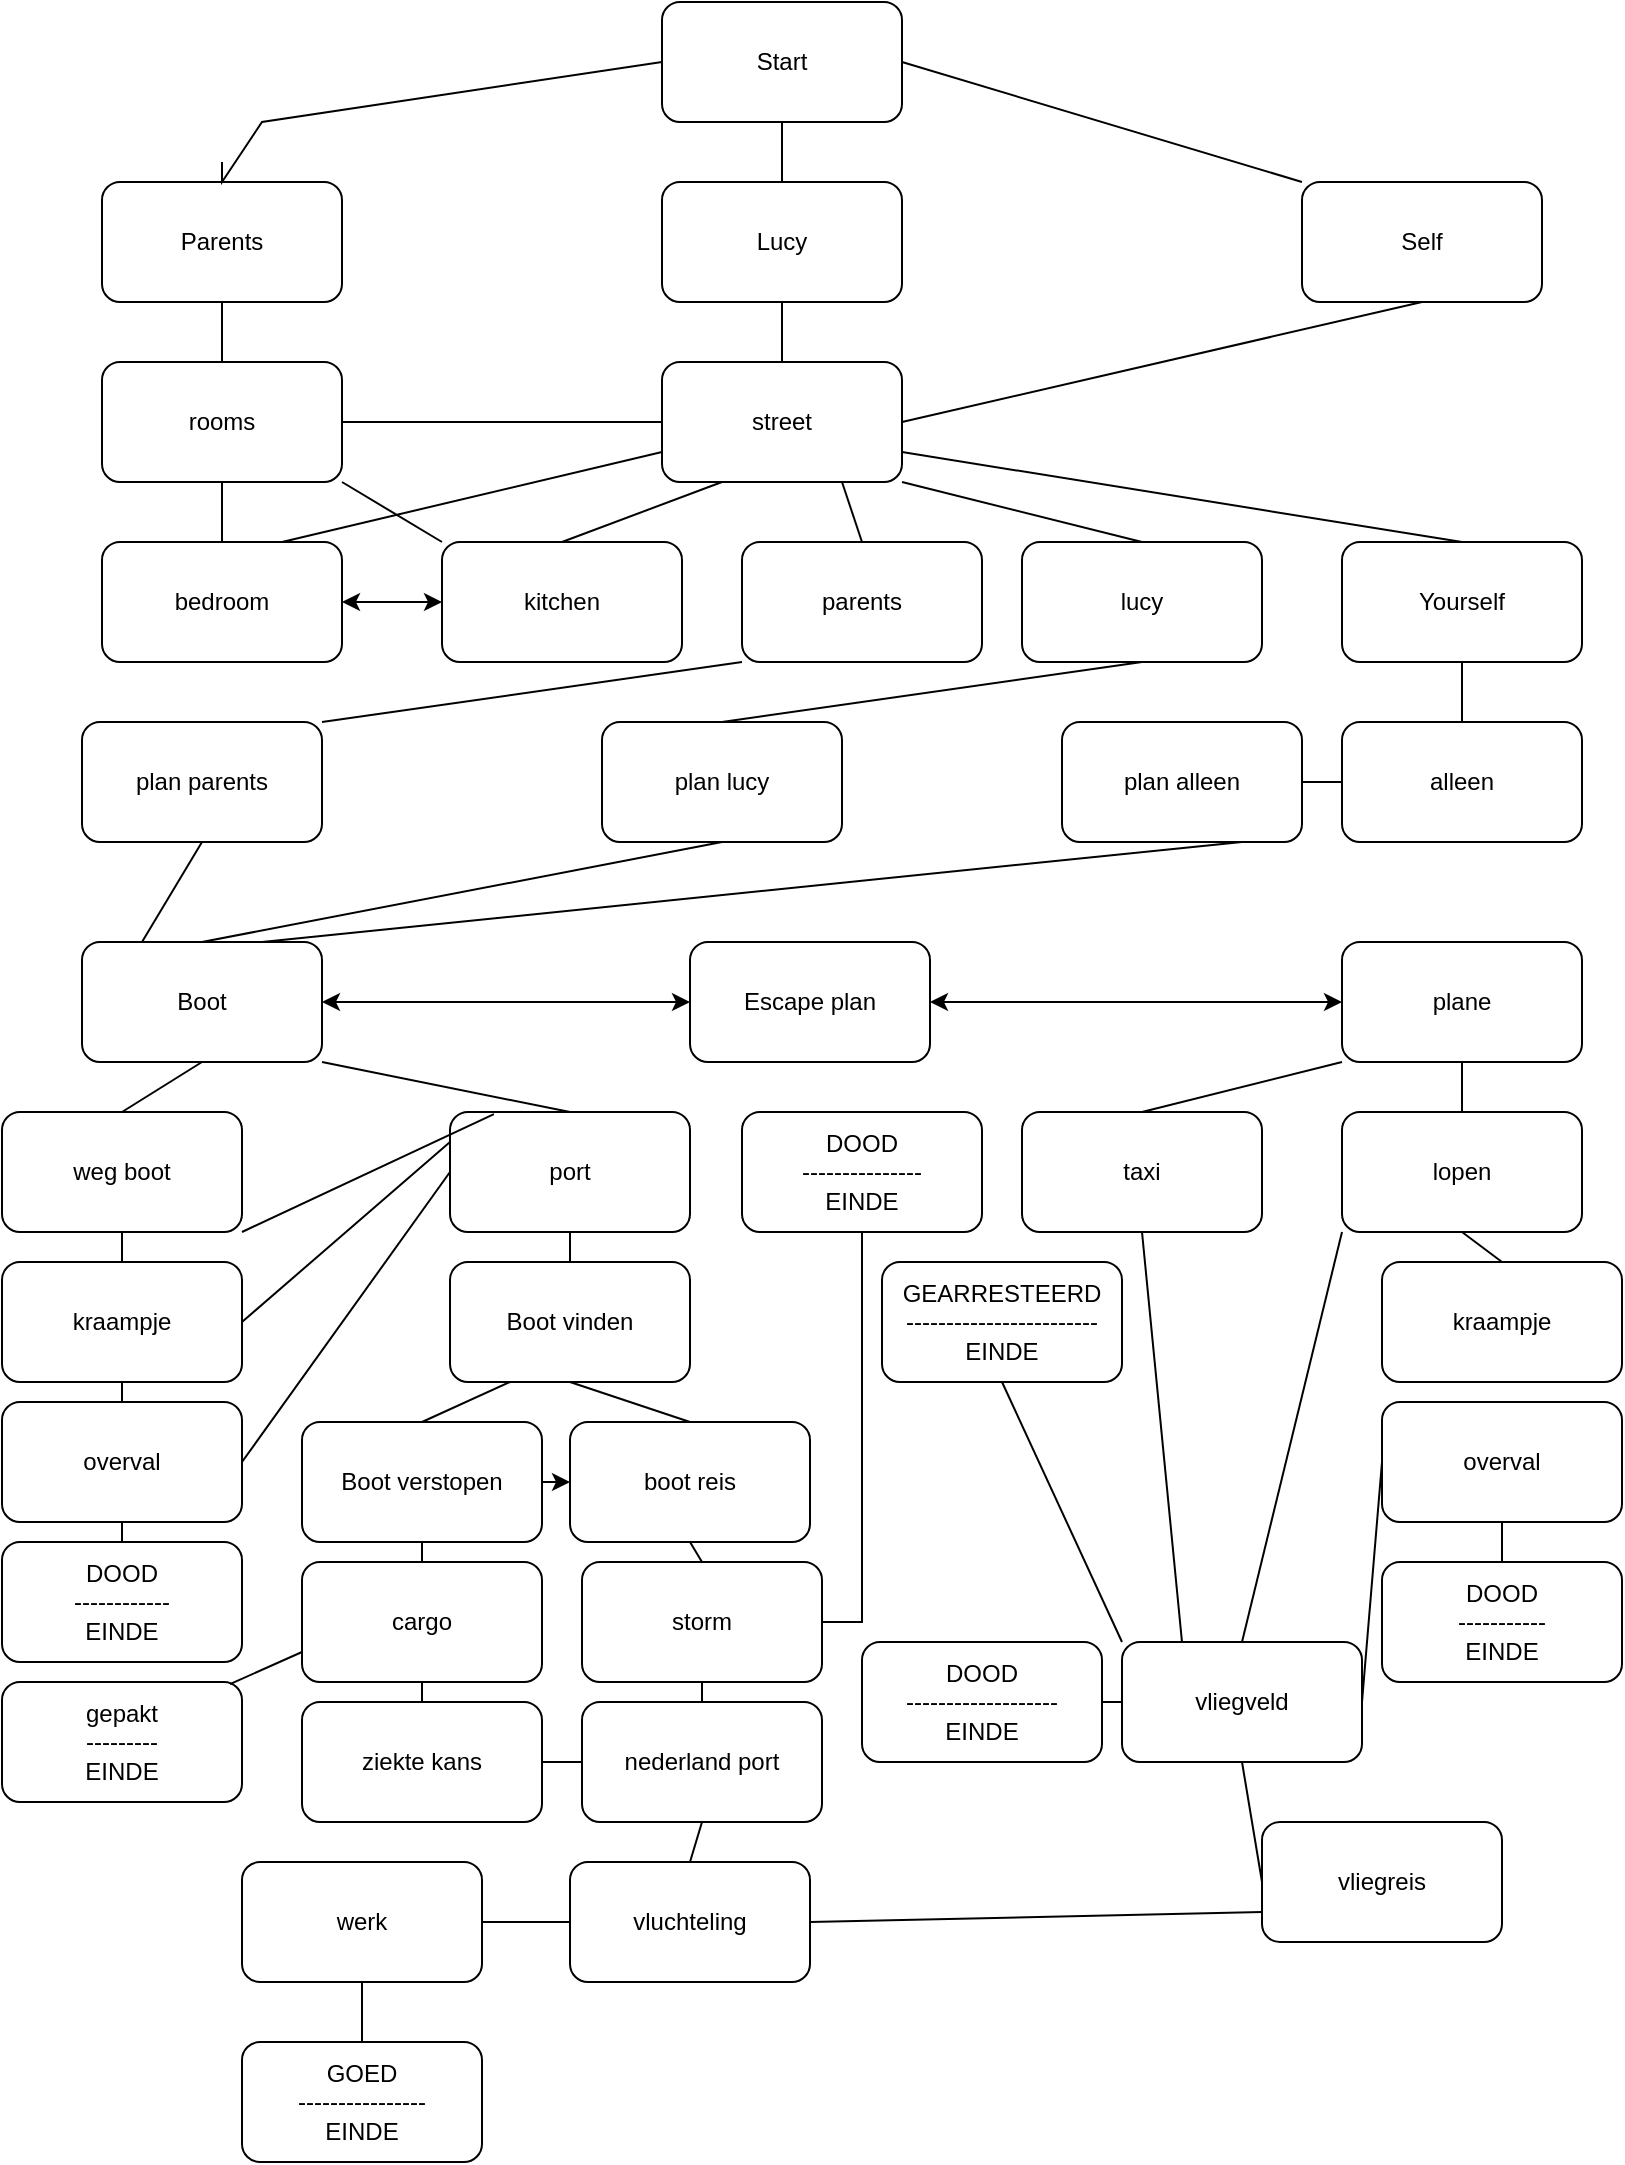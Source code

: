 <mxfile version="15.6.8" type="device"><diagram id="foNKK7U94IM_8DyCZ7DF" name="Page-1"><mxGraphModel dx="1422" dy="780" grid="1" gridSize="10" guides="1" tooltips="1" connect="1" arrows="1" fold="1" page="1" pageScale="1" pageWidth="827" pageHeight="1169" math="0" shadow="0"><root><mxCell id="0"/><mxCell id="1" parent="0"/><mxCell id="H9DuujVhynac0zXM2z6N-1" value="Start" style="rounded=1;whiteSpace=wrap;html=1;" vertex="1" parent="1"><mxGeometry x="340" y="30" width="120" height="60" as="geometry"/></mxCell><mxCell id="H9DuujVhynac0zXM2z6N-2" value="Parents" style="rounded=1;whiteSpace=wrap;html=1;" vertex="1" parent="1"><mxGeometry x="60" y="120" width="120" height="60" as="geometry"/></mxCell><mxCell id="H9DuujVhynac0zXM2z6N-3" value="Lucy" style="rounded=1;whiteSpace=wrap;html=1;" vertex="1" parent="1"><mxGeometry x="340" y="120" width="120" height="60" as="geometry"/></mxCell><mxCell id="H9DuujVhynac0zXM2z6N-4" value="Self" style="rounded=1;whiteSpace=wrap;html=1;" vertex="1" parent="1"><mxGeometry x="660" y="120" width="120" height="60" as="geometry"/></mxCell><mxCell id="H9DuujVhynac0zXM2z6N-5" value="" style="endArrow=none;html=1;rounded=0;entryX=0;entryY=0.5;entryDx=0;entryDy=0;" edge="1" parent="1" target="H9DuujVhynac0zXM2z6N-1"><mxGeometry width="50" height="50" relative="1" as="geometry"><mxPoint x="120" y="110" as="sourcePoint"/><mxPoint x="310" y="90" as="targetPoint"/><Array as="points"><mxPoint x="120" y="120"/><mxPoint x="140" y="90"/></Array></mxGeometry></mxCell><mxCell id="H9DuujVhynac0zXM2z6N-6" value="" style="endArrow=none;html=1;rounded=0;entryX=0.5;entryY=0;entryDx=0;entryDy=0;exitX=0.5;exitY=1;exitDx=0;exitDy=0;" edge="1" parent="1" source="H9DuujVhynac0zXM2z6N-1" target="H9DuujVhynac0zXM2z6N-3"><mxGeometry width="50" height="50" relative="1" as="geometry"><mxPoint x="390" y="420" as="sourcePoint"/><mxPoint x="440" y="370" as="targetPoint"/></mxGeometry></mxCell><mxCell id="H9DuujVhynac0zXM2z6N-7" value="" style="endArrow=none;html=1;rounded=0;exitX=0;exitY=0;exitDx=0;exitDy=0;entryX=1;entryY=0.5;entryDx=0;entryDy=0;" edge="1" parent="1" source="H9DuujVhynac0zXM2z6N-4" target="H9DuujVhynac0zXM2z6N-1"><mxGeometry width="50" height="50" relative="1" as="geometry"><mxPoint x="390" y="420" as="sourcePoint"/><mxPoint x="440" y="370" as="targetPoint"/></mxGeometry></mxCell><mxCell id="H9DuujVhynac0zXM2z6N-8" value="&lt;div&gt;rooms&lt;/div&gt;" style="rounded=1;whiteSpace=wrap;html=1;" vertex="1" parent="1"><mxGeometry x="60" y="210" width="120" height="60" as="geometry"/></mxCell><mxCell id="H9DuujVhynac0zXM2z6N-9" value="" style="endArrow=none;html=1;rounded=0;entryX=0.5;entryY=1;entryDx=0;entryDy=0;exitX=0.5;exitY=0;exitDx=0;exitDy=0;" edge="1" parent="1" source="H9DuujVhynac0zXM2z6N-8" target="H9DuujVhynac0zXM2z6N-2"><mxGeometry width="50" height="50" relative="1" as="geometry"><mxPoint x="390" y="420" as="sourcePoint"/><mxPoint x="440" y="370" as="targetPoint"/></mxGeometry></mxCell><mxCell id="H9DuujVhynac0zXM2z6N-10" value="&lt;div&gt;street&lt;/div&gt;" style="rounded=1;whiteSpace=wrap;html=1;" vertex="1" parent="1"><mxGeometry x="340" y="210" width="120" height="60" as="geometry"/></mxCell><mxCell id="H9DuujVhynac0zXM2z6N-11" value="" style="endArrow=none;html=1;rounded=0;exitX=1;exitY=0.5;exitDx=0;exitDy=0;entryX=0;entryY=0.5;entryDx=0;entryDy=0;" edge="1" parent="1" source="H9DuujVhynac0zXM2z6N-8" target="H9DuujVhynac0zXM2z6N-10"><mxGeometry width="50" height="50" relative="1" as="geometry"><mxPoint x="390" y="420" as="sourcePoint"/><mxPoint x="440" y="370" as="targetPoint"/></mxGeometry></mxCell><mxCell id="H9DuujVhynac0zXM2z6N-12" value="" style="endArrow=none;html=1;rounded=0;entryX=0.5;entryY=1;entryDx=0;entryDy=0;exitX=1;exitY=0.5;exitDx=0;exitDy=0;" edge="1" parent="1" source="H9DuujVhynac0zXM2z6N-10" target="H9DuujVhynac0zXM2z6N-4"><mxGeometry width="50" height="50" relative="1" as="geometry"><mxPoint x="550" y="240" as="sourcePoint"/><mxPoint x="600" y="190" as="targetPoint"/></mxGeometry></mxCell><mxCell id="H9DuujVhynac0zXM2z6N-13" value="" style="endArrow=none;html=1;rounded=0;entryX=0.5;entryY=1;entryDx=0;entryDy=0;exitX=0.5;exitY=0;exitDx=0;exitDy=0;" edge="1" parent="1" source="H9DuujVhynac0zXM2z6N-10" target="H9DuujVhynac0zXM2z6N-3"><mxGeometry width="50" height="50" relative="1" as="geometry"><mxPoint x="380" y="420" as="sourcePoint"/><mxPoint x="430" y="370" as="targetPoint"/></mxGeometry></mxCell><mxCell id="H9DuujVhynac0zXM2z6N-14" value="&lt;div&gt;bedroom&lt;/div&gt;" style="rounded=1;whiteSpace=wrap;html=1;" vertex="1" parent="1"><mxGeometry x="60" y="300" width="120" height="60" as="geometry"/></mxCell><mxCell id="H9DuujVhynac0zXM2z6N-15" value="kitchen" style="rounded=1;whiteSpace=wrap;html=1;" vertex="1" parent="1"><mxGeometry x="230" y="300" width="120" height="60" as="geometry"/></mxCell><mxCell id="H9DuujVhynac0zXM2z6N-19" value="" style="endArrow=none;html=1;rounded=0;exitX=0.5;exitY=0;exitDx=0;exitDy=0;entryX=0.5;entryY=1;entryDx=0;entryDy=0;" edge="1" parent="1" source="H9DuujVhynac0zXM2z6N-14" target="H9DuujVhynac0zXM2z6N-8"><mxGeometry width="50" height="50" relative="1" as="geometry"><mxPoint x="390" y="420" as="sourcePoint"/><mxPoint x="440" y="370" as="targetPoint"/></mxGeometry></mxCell><mxCell id="H9DuujVhynac0zXM2z6N-20" value="Yourself" style="rounded=1;whiteSpace=wrap;html=1;" vertex="1" parent="1"><mxGeometry x="680" y="300" width="120" height="60" as="geometry"/></mxCell><mxCell id="H9DuujVhynac0zXM2z6N-21" value="lucy" style="rounded=1;whiteSpace=wrap;html=1;" vertex="1" parent="1"><mxGeometry x="520" y="300" width="120" height="60" as="geometry"/></mxCell><mxCell id="H9DuujVhynac0zXM2z6N-22" value="parents" style="rounded=1;whiteSpace=wrap;html=1;" vertex="1" parent="1"><mxGeometry x="380" y="300" width="120" height="60" as="geometry"/></mxCell><mxCell id="H9DuujVhynac0zXM2z6N-25" value="" style="endArrow=none;html=1;rounded=0;entryX=0.75;entryY=1;entryDx=0;entryDy=0;exitX=0.5;exitY=0;exitDx=0;exitDy=0;" edge="1" parent="1" source="H9DuujVhynac0zXM2z6N-22" target="H9DuujVhynac0zXM2z6N-10"><mxGeometry width="50" height="50" relative="1" as="geometry"><mxPoint x="390" y="420" as="sourcePoint"/><mxPoint x="440" y="370" as="targetPoint"/></mxGeometry></mxCell><mxCell id="H9DuujVhynac0zXM2z6N-26" value="" style="endArrow=none;html=1;rounded=0;exitX=1;exitY=1;exitDx=0;exitDy=0;entryX=0.5;entryY=0;entryDx=0;entryDy=0;" edge="1" parent="1" source="H9DuujVhynac0zXM2z6N-10" target="H9DuujVhynac0zXM2z6N-21"><mxGeometry width="50" height="50" relative="1" as="geometry"><mxPoint x="390" y="420" as="sourcePoint"/><mxPoint x="440" y="370" as="targetPoint"/></mxGeometry></mxCell><mxCell id="H9DuujVhynac0zXM2z6N-27" value="" style="endArrow=none;html=1;rounded=0;entryX=1;entryY=0.75;entryDx=0;entryDy=0;exitX=0.5;exitY=0;exitDx=0;exitDy=0;" edge="1" parent="1" source="H9DuujVhynac0zXM2z6N-20" target="H9DuujVhynac0zXM2z6N-10"><mxGeometry width="50" height="50" relative="1" as="geometry"><mxPoint x="390" y="420" as="sourcePoint"/><mxPoint x="440" y="370" as="targetPoint"/></mxGeometry></mxCell><mxCell id="H9DuujVhynac0zXM2z6N-28" value="alleen" style="rounded=1;whiteSpace=wrap;html=1;" vertex="1" parent="1"><mxGeometry x="680" y="390" width="120" height="60" as="geometry"/></mxCell><mxCell id="H9DuujVhynac0zXM2z6N-29" value="" style="endArrow=none;html=1;rounded=0;entryX=0.5;entryY=1;entryDx=0;entryDy=0;exitX=0.5;exitY=0;exitDx=0;exitDy=0;" edge="1" parent="1" source="H9DuujVhynac0zXM2z6N-28" target="H9DuujVhynac0zXM2z6N-20"><mxGeometry width="50" height="50" relative="1" as="geometry"><mxPoint x="390" y="430" as="sourcePoint"/><mxPoint x="440" y="380" as="targetPoint"/></mxGeometry></mxCell><mxCell id="H9DuujVhynac0zXM2z6N-30" value="plan lucy" style="rounded=1;whiteSpace=wrap;html=1;" vertex="1" parent="1"><mxGeometry x="310" y="390" width="120" height="60" as="geometry"/></mxCell><mxCell id="H9DuujVhynac0zXM2z6N-31" value="plan parents" style="rounded=1;whiteSpace=wrap;html=1;" vertex="1" parent="1"><mxGeometry x="50" y="390" width="120" height="60" as="geometry"/></mxCell><mxCell id="H9DuujVhynac0zXM2z6N-32" value="" style="endArrow=none;html=1;rounded=0;entryX=0;entryY=1;entryDx=0;entryDy=0;exitX=1;exitY=0;exitDx=0;exitDy=0;" edge="1" parent="1" source="H9DuujVhynac0zXM2z6N-31" target="H9DuujVhynac0zXM2z6N-22"><mxGeometry width="50" height="50" relative="1" as="geometry"><mxPoint x="390" y="430" as="sourcePoint"/><mxPoint x="440" y="380" as="targetPoint"/></mxGeometry></mxCell><mxCell id="H9DuujVhynac0zXM2z6N-35" value="" style="endArrow=none;html=1;rounded=0;entryX=0.5;entryY=1;entryDx=0;entryDy=0;exitX=0.5;exitY=0;exitDx=0;exitDy=0;" edge="1" parent="1" source="H9DuujVhynac0zXM2z6N-30" target="H9DuujVhynac0zXM2z6N-21"><mxGeometry width="50" height="50" relative="1" as="geometry"><mxPoint x="540" y="520" as="sourcePoint"/><mxPoint x="590" y="470" as="targetPoint"/></mxGeometry></mxCell><mxCell id="H9DuujVhynac0zXM2z6N-37" value="plan alleen" style="rounded=1;whiteSpace=wrap;html=1;" vertex="1" parent="1"><mxGeometry x="540" y="390" width="120" height="60" as="geometry"/></mxCell><mxCell id="H9DuujVhynac0zXM2z6N-38" value="" style="endArrow=none;html=1;rounded=0;entryX=0;entryY=0.5;entryDx=0;entryDy=0;exitX=1;exitY=0.5;exitDx=0;exitDy=0;" edge="1" parent="1" source="H9DuujVhynac0zXM2z6N-37" target="H9DuujVhynac0zXM2z6N-28"><mxGeometry width="50" height="50" relative="1" as="geometry"><mxPoint x="555" y="610" as="sourcePoint"/><mxPoint x="605" y="560" as="targetPoint"/></mxGeometry></mxCell><mxCell id="H9DuujVhynac0zXM2z6N-39" value="&lt;div&gt;Boot&lt;/div&gt;" style="rounded=1;whiteSpace=wrap;html=1;" vertex="1" parent="1"><mxGeometry x="50" y="500" width="120" height="60" as="geometry"/></mxCell><mxCell id="H9DuujVhynac0zXM2z6N-40" value="plane" style="rounded=1;whiteSpace=wrap;html=1;" vertex="1" parent="1"><mxGeometry x="680" y="500" width="120" height="60" as="geometry"/></mxCell><mxCell id="H9DuujVhynac0zXM2z6N-42" value="Escape plan" style="rounded=1;whiteSpace=wrap;html=1;" vertex="1" parent="1"><mxGeometry x="354" y="500" width="120" height="60" as="geometry"/></mxCell><mxCell id="H9DuujVhynac0zXM2z6N-45" value="" style="endArrow=none;html=1;rounded=0;exitX=0.5;exitY=0;exitDx=0;exitDy=0;entryX=0.5;entryY=1;entryDx=0;entryDy=0;" edge="1" parent="1" source="H9DuujVhynac0zXM2z6N-39" target="H9DuujVhynac0zXM2z6N-30"><mxGeometry width="50" height="50" relative="1" as="geometry"><mxPoint x="390" y="430" as="sourcePoint"/><mxPoint x="440" y="380" as="targetPoint"/></mxGeometry></mxCell><mxCell id="H9DuujVhynac0zXM2z6N-46" value="" style="endArrow=none;html=1;rounded=0;exitX=0.5;exitY=1;exitDx=0;exitDy=0;entryX=0.25;entryY=0;entryDx=0;entryDy=0;" edge="1" parent="1" source="H9DuujVhynac0zXM2z6N-31" target="H9DuujVhynac0zXM2z6N-39"><mxGeometry width="50" height="50" relative="1" as="geometry"><mxPoint x="390" y="430" as="sourcePoint"/><mxPoint x="440" y="380" as="targetPoint"/></mxGeometry></mxCell><mxCell id="H9DuujVhynac0zXM2z6N-47" value="" style="endArrow=none;html=1;rounded=0;entryX=0.75;entryY=1;entryDx=0;entryDy=0;exitX=0.75;exitY=0;exitDx=0;exitDy=0;" edge="1" parent="1" source="H9DuujVhynac0zXM2z6N-39" target="H9DuujVhynac0zXM2z6N-37"><mxGeometry width="50" height="50" relative="1" as="geometry"><mxPoint x="390" y="430" as="sourcePoint"/><mxPoint x="440" y="380" as="targetPoint"/></mxGeometry></mxCell><mxCell id="H9DuujVhynac0zXM2z6N-48" value="" style="endArrow=none;html=1;rounded=0;entryX=0.25;entryY=1;entryDx=0;entryDy=0;exitX=0.5;exitY=0;exitDx=0;exitDy=0;" edge="1" parent="1" source="H9DuujVhynac0zXM2z6N-15" target="H9DuujVhynac0zXM2z6N-10"><mxGeometry width="50" height="50" relative="1" as="geometry"><mxPoint x="390" y="430" as="sourcePoint"/><mxPoint x="440" y="380" as="targetPoint"/></mxGeometry></mxCell><mxCell id="H9DuujVhynac0zXM2z6N-49" value="" style="endArrow=none;html=1;rounded=0;entryX=0;entryY=0.75;entryDx=0;entryDy=0;exitX=0.75;exitY=0;exitDx=0;exitDy=0;" edge="1" parent="1" source="H9DuujVhynac0zXM2z6N-14" target="H9DuujVhynac0zXM2z6N-10"><mxGeometry width="50" height="50" relative="1" as="geometry"><mxPoint x="390" y="430" as="sourcePoint"/><mxPoint x="440" y="380" as="targetPoint"/></mxGeometry></mxCell><mxCell id="H9DuujVhynac0zXM2z6N-50" value="" style="endArrow=classic;startArrow=classic;html=1;rounded=0;entryX=0;entryY=0.5;entryDx=0;entryDy=0;exitX=1;exitY=0.5;exitDx=0;exitDy=0;" edge="1" parent="1" source="H9DuujVhynac0zXM2z6N-39" target="H9DuujVhynac0zXM2z6N-42"><mxGeometry width="50" height="50" relative="1" as="geometry"><mxPoint x="390" y="430" as="sourcePoint"/><mxPoint x="440" y="380" as="targetPoint"/></mxGeometry></mxCell><mxCell id="H9DuujVhynac0zXM2z6N-51" value="" style="endArrow=classic;startArrow=classic;html=1;rounded=0;exitX=1;exitY=0.5;exitDx=0;exitDy=0;entryX=0;entryY=0.5;entryDx=0;entryDy=0;" edge="1" parent="1" source="H9DuujVhynac0zXM2z6N-42" target="H9DuujVhynac0zXM2z6N-40"><mxGeometry width="50" height="50" relative="1" as="geometry"><mxPoint x="390" y="430" as="sourcePoint"/><mxPoint x="440" y="380" as="targetPoint"/></mxGeometry></mxCell><mxCell id="H9DuujVhynac0zXM2z6N-53" value="" style="endArrow=classic;startArrow=classic;html=1;rounded=0;exitX=1;exitY=0.5;exitDx=0;exitDy=0;entryX=0;entryY=0.5;entryDx=0;entryDy=0;" edge="1" parent="1" source="H9DuujVhynac0zXM2z6N-14" target="H9DuujVhynac0zXM2z6N-15"><mxGeometry width="50" height="50" relative="1" as="geometry"><mxPoint x="390" y="430" as="sourcePoint"/><mxPoint x="440" y="380" as="targetPoint"/></mxGeometry></mxCell><mxCell id="H9DuujVhynac0zXM2z6N-54" value="" style="endArrow=none;html=1;rounded=0;entryX=1;entryY=1;entryDx=0;entryDy=0;exitX=0;exitY=0;exitDx=0;exitDy=0;" edge="1" parent="1" source="H9DuujVhynac0zXM2z6N-15" target="H9DuujVhynac0zXM2z6N-8"><mxGeometry width="50" height="50" relative="1" as="geometry"><mxPoint x="390" y="430" as="sourcePoint"/><mxPoint x="440" y="380" as="targetPoint"/></mxGeometry></mxCell><mxCell id="H9DuujVhynac0zXM2z6N-55" value="weg boot" style="rounded=1;whiteSpace=wrap;html=1;" vertex="1" parent="1"><mxGeometry x="10" y="585" width="120" height="60" as="geometry"/></mxCell><mxCell id="H9DuujVhynac0zXM2z6N-56" value="port" style="rounded=1;whiteSpace=wrap;html=1;" vertex="1" parent="1"><mxGeometry x="234" y="585" width="120" height="60" as="geometry"/></mxCell><mxCell id="H9DuujVhynac0zXM2z6N-57" value="" style="endArrow=none;html=1;rounded=0;entryX=0.5;entryY=1;entryDx=0;entryDy=0;exitX=0.5;exitY=0;exitDx=0;exitDy=0;" edge="1" parent="1" source="H9DuujVhynac0zXM2z6N-55" target="H9DuujVhynac0zXM2z6N-39"><mxGeometry width="50" height="50" relative="1" as="geometry"><mxPoint x="364" y="690" as="sourcePoint"/><mxPoint x="414" y="640" as="targetPoint"/></mxGeometry></mxCell><mxCell id="H9DuujVhynac0zXM2z6N-58" value="" style="endArrow=none;html=1;rounded=0;entryX=1;entryY=1;entryDx=0;entryDy=0;exitX=0.5;exitY=0;exitDx=0;exitDy=0;" edge="1" parent="1" source="H9DuujVhynac0zXM2z6N-56" target="H9DuujVhynac0zXM2z6N-39"><mxGeometry width="50" height="50" relative="1" as="geometry"><mxPoint x="300" y="660" as="sourcePoint"/><mxPoint x="350" y="610" as="targetPoint"/></mxGeometry></mxCell><mxCell id="H9DuujVhynac0zXM2z6N-59" value="" style="endArrow=none;html=1;rounded=0;entryX=1;entryY=1;entryDx=0;entryDy=0;exitX=0.183;exitY=0.017;exitDx=0;exitDy=0;exitPerimeter=0;" edge="1" parent="1" source="H9DuujVhynac0zXM2z6N-56" target="H9DuujVhynac0zXM2z6N-55"><mxGeometry width="50" height="50" relative="1" as="geometry"><mxPoint x="390" y="730" as="sourcePoint"/><mxPoint x="440" y="680" as="targetPoint"/></mxGeometry></mxCell><mxCell id="H9DuujVhynac0zXM2z6N-60" value="kraampje" style="rounded=1;whiteSpace=wrap;html=1;" vertex="1" parent="1"><mxGeometry x="10" y="660" width="120" height="60" as="geometry"/></mxCell><mxCell id="H9DuujVhynac0zXM2z6N-61" value="overval" style="rounded=1;whiteSpace=wrap;html=1;" vertex="1" parent="1"><mxGeometry x="10" y="730" width="120" height="60" as="geometry"/></mxCell><mxCell id="H9DuujVhynac0zXM2z6N-62" value="" style="endArrow=none;html=1;rounded=0;entryX=0.5;entryY=1;entryDx=0;entryDy=0;exitX=0.5;exitY=0;exitDx=0;exitDy=0;" edge="1" parent="1" source="H9DuujVhynac0zXM2z6N-60" target="H9DuujVhynac0zXM2z6N-55"><mxGeometry width="50" height="50" relative="1" as="geometry"><mxPoint x="390" y="730" as="sourcePoint"/><mxPoint x="440" y="680" as="targetPoint"/></mxGeometry></mxCell><mxCell id="H9DuujVhynac0zXM2z6N-63" value="" style="endArrow=none;html=1;rounded=0;entryX=0.5;entryY=1;entryDx=0;entryDy=0;exitX=0.5;exitY=0;exitDx=0;exitDy=0;" edge="1" parent="1" source="H9DuujVhynac0zXM2z6N-61" target="H9DuujVhynac0zXM2z6N-60"><mxGeometry width="50" height="50" relative="1" as="geometry"><mxPoint x="390" y="730" as="sourcePoint"/><mxPoint x="440" y="680" as="targetPoint"/></mxGeometry></mxCell><mxCell id="H9DuujVhynac0zXM2z6N-64" value="" style="endArrow=none;html=1;rounded=0;entryX=1;entryY=0.5;entryDx=0;entryDy=0;exitX=0;exitY=0.25;exitDx=0;exitDy=0;" edge="1" parent="1" source="H9DuujVhynac0zXM2z6N-56" target="H9DuujVhynac0zXM2z6N-60"><mxGeometry width="50" height="50" relative="1" as="geometry"><mxPoint x="390" y="730" as="sourcePoint"/><mxPoint x="440" y="680" as="targetPoint"/></mxGeometry></mxCell><mxCell id="H9DuujVhynac0zXM2z6N-65" value="" style="endArrow=none;html=1;rounded=0;exitX=1;exitY=0.5;exitDx=0;exitDy=0;entryX=0;entryY=0.5;entryDx=0;entryDy=0;" edge="1" parent="1" source="H9DuujVhynac0zXM2z6N-61" target="H9DuujVhynac0zXM2z6N-56"><mxGeometry width="50" height="50" relative="1" as="geometry"><mxPoint x="390" y="730" as="sourcePoint"/><mxPoint x="440" y="680" as="targetPoint"/></mxGeometry></mxCell><mxCell id="H9DuujVhynac0zXM2z6N-66" value="&lt;div&gt;DOOD&lt;/div&gt;&lt;div&gt;------------&lt;/div&gt;&lt;div&gt;EINDE&lt;br&gt;&lt;/div&gt;" style="rounded=1;whiteSpace=wrap;html=1;" vertex="1" parent="1"><mxGeometry x="10" y="800" width="120" height="60" as="geometry"/></mxCell><mxCell id="H9DuujVhynac0zXM2z6N-67" value="" style="endArrow=none;html=1;rounded=0;exitX=0.5;exitY=1;exitDx=0;exitDy=0;entryX=0.5;entryY=0;entryDx=0;entryDy=0;" edge="1" parent="1" source="H9DuujVhynac0zXM2z6N-61" target="H9DuujVhynac0zXM2z6N-66"><mxGeometry width="50" height="50" relative="1" as="geometry"><mxPoint x="390" y="730" as="sourcePoint"/><mxPoint x="440" y="680" as="targetPoint"/></mxGeometry></mxCell><mxCell id="H9DuujVhynac0zXM2z6N-68" value="Boot vinden" style="rounded=1;whiteSpace=wrap;html=1;" vertex="1" parent="1"><mxGeometry x="234" y="660" width="120" height="60" as="geometry"/></mxCell><mxCell id="H9DuujVhynac0zXM2z6N-69" value="" style="endArrow=none;html=1;rounded=0;entryX=0.5;entryY=1;entryDx=0;entryDy=0;exitX=0.5;exitY=0;exitDx=0;exitDy=0;" edge="1" parent="1" source="H9DuujVhynac0zXM2z6N-68" target="H9DuujVhynac0zXM2z6N-56"><mxGeometry width="50" height="50" relative="1" as="geometry"><mxPoint x="390" y="730" as="sourcePoint"/><mxPoint x="440" y="680" as="targetPoint"/></mxGeometry></mxCell><mxCell id="H9DuujVhynac0zXM2z6N-70" value="Boot verstopen" style="rounded=1;whiteSpace=wrap;html=1;" vertex="1" parent="1"><mxGeometry x="160" y="740" width="120" height="60" as="geometry"/></mxCell><mxCell id="H9DuujVhynac0zXM2z6N-71" value="boot reis" style="rounded=1;whiteSpace=wrap;html=1;" vertex="1" parent="1"><mxGeometry x="294" y="740" width="120" height="60" as="geometry"/></mxCell><mxCell id="H9DuujVhynac0zXM2z6N-72" value="cargo" style="rounded=1;whiteSpace=wrap;html=1;" vertex="1" parent="1"><mxGeometry x="160" y="810" width="120" height="60" as="geometry"/></mxCell><mxCell id="H9DuujVhynac0zXM2z6N-73" value="" style="endArrow=none;html=1;rounded=0;exitX=0.25;exitY=1;exitDx=0;exitDy=0;entryX=0.5;entryY=0;entryDx=0;entryDy=0;" edge="1" parent="1" source="H9DuujVhynac0zXM2z6N-68" target="H9DuujVhynac0zXM2z6N-70"><mxGeometry width="50" height="50" relative="1" as="geometry"><mxPoint x="390" y="670" as="sourcePoint"/><mxPoint x="440" y="620" as="targetPoint"/></mxGeometry></mxCell><mxCell id="H9DuujVhynac0zXM2z6N-74" value="" style="endArrow=none;html=1;rounded=0;exitX=0.5;exitY=1;exitDx=0;exitDy=0;entryX=0.5;entryY=0;entryDx=0;entryDy=0;" edge="1" parent="1" source="H9DuujVhynac0zXM2z6N-70" target="H9DuujVhynac0zXM2z6N-72"><mxGeometry width="50" height="50" relative="1" as="geometry"><mxPoint x="390" y="670" as="sourcePoint"/><mxPoint x="440" y="620" as="targetPoint"/></mxGeometry></mxCell><mxCell id="H9DuujVhynac0zXM2z6N-75" value="" style="endArrow=none;html=1;rounded=0;exitX=0.5;exitY=1;exitDx=0;exitDy=0;entryX=0.5;entryY=0;entryDx=0;entryDy=0;" edge="1" parent="1" source="H9DuujVhynac0zXM2z6N-68" target="H9DuujVhynac0zXM2z6N-71"><mxGeometry width="50" height="50" relative="1" as="geometry"><mxPoint x="390" y="670" as="sourcePoint"/><mxPoint x="440" y="620" as="targetPoint"/></mxGeometry></mxCell><mxCell id="H9DuujVhynac0zXM2z6N-76" value="" style="endArrow=classic;html=1;rounded=0;exitX=1;exitY=0.5;exitDx=0;exitDy=0;entryX=0;entryY=0.5;entryDx=0;entryDy=0;" edge="1" parent="1" source="H9DuujVhynac0zXM2z6N-70" target="H9DuujVhynac0zXM2z6N-71"><mxGeometry width="50" height="50" relative="1" as="geometry"><mxPoint x="390" y="610" as="sourcePoint"/><mxPoint x="440" y="560" as="targetPoint"/></mxGeometry></mxCell><mxCell id="H9DuujVhynac0zXM2z6N-77" value="&lt;div&gt;gepakt&lt;/div&gt;&lt;div&gt;---------&lt;/div&gt;&lt;div&gt;EINDE&lt;br&gt;&lt;/div&gt;" style="rounded=1;whiteSpace=wrap;html=1;" vertex="1" parent="1"><mxGeometry x="10" y="870" width="120" height="60" as="geometry"/></mxCell><mxCell id="H9DuujVhynac0zXM2z6N-78" value="" style="endArrow=none;html=1;rounded=0;exitX=0;exitY=0.75;exitDx=0;exitDy=0;entryX=0.95;entryY=0.017;entryDx=0;entryDy=0;entryPerimeter=0;" edge="1" parent="1" source="H9DuujVhynac0zXM2z6N-72" target="H9DuujVhynac0zXM2z6N-77"><mxGeometry width="50" height="50" relative="1" as="geometry"><mxPoint x="390" y="850" as="sourcePoint"/><mxPoint x="440" y="800" as="targetPoint"/></mxGeometry></mxCell><mxCell id="H9DuujVhynac0zXM2z6N-79" value="ziekte kans" style="rounded=1;whiteSpace=wrap;html=1;" vertex="1" parent="1"><mxGeometry x="160" y="880" width="120" height="60" as="geometry"/></mxCell><mxCell id="H9DuujVhynac0zXM2z6N-80" value="" style="endArrow=none;html=1;rounded=0;exitX=0.5;exitY=1;exitDx=0;exitDy=0;entryX=0.5;entryY=0;entryDx=0;entryDy=0;" edge="1" parent="1" source="H9DuujVhynac0zXM2z6N-72" target="H9DuujVhynac0zXM2z6N-79"><mxGeometry width="50" height="50" relative="1" as="geometry"><mxPoint x="390" y="850" as="sourcePoint"/><mxPoint x="440" y="800" as="targetPoint"/></mxGeometry></mxCell><mxCell id="H9DuujVhynac0zXM2z6N-82" value="storm" style="rounded=1;whiteSpace=wrap;html=1;" vertex="1" parent="1"><mxGeometry x="300" y="810" width="120" height="60" as="geometry"/></mxCell><mxCell id="H9DuujVhynac0zXM2z6N-83" value="" style="endArrow=none;html=1;rounded=0;entryX=0.5;entryY=1;entryDx=0;entryDy=0;exitX=0.5;exitY=0;exitDx=0;exitDy=0;" edge="1" parent="1" source="H9DuujVhynac0zXM2z6N-82" target="H9DuujVhynac0zXM2z6N-71"><mxGeometry width="50" height="50" relative="1" as="geometry"><mxPoint x="390" y="850" as="sourcePoint"/><mxPoint x="440" y="800" as="targetPoint"/></mxGeometry></mxCell><mxCell id="H9DuujVhynac0zXM2z6N-84" value="nederland port" style="rounded=1;whiteSpace=wrap;html=1;" vertex="1" parent="1"><mxGeometry x="300" y="880" width="120" height="60" as="geometry"/></mxCell><mxCell id="H9DuujVhynac0zXM2z6N-85" value="" style="endArrow=none;html=1;rounded=0;entryX=0.5;entryY=1;entryDx=0;entryDy=0;exitX=0.5;exitY=0;exitDx=0;exitDy=0;" edge="1" parent="1" source="H9DuujVhynac0zXM2z6N-84" target="H9DuujVhynac0zXM2z6N-82"><mxGeometry width="50" height="50" relative="1" as="geometry"><mxPoint x="390" y="850" as="sourcePoint"/><mxPoint x="440" y="800" as="targetPoint"/></mxGeometry></mxCell><mxCell id="H9DuujVhynac0zXM2z6N-86" value="" style="endArrow=none;html=1;rounded=0;exitX=1;exitY=0.5;exitDx=0;exitDy=0;entryX=0;entryY=0.5;entryDx=0;entryDy=0;" edge="1" parent="1" source="H9DuujVhynac0zXM2z6N-79" target="H9DuujVhynac0zXM2z6N-84"><mxGeometry width="50" height="50" relative="1" as="geometry"><mxPoint x="390" y="850" as="sourcePoint"/><mxPoint x="440" y="800" as="targetPoint"/></mxGeometry></mxCell><mxCell id="H9DuujVhynac0zXM2z6N-87" value="&lt;div&gt;DOOD&lt;/div&gt;&lt;div&gt;---------------&lt;/div&gt;&lt;div&gt;EINDE&lt;br&gt;&lt;/div&gt;" style="rounded=1;whiteSpace=wrap;html=1;" vertex="1" parent="1"><mxGeometry x="380" y="585" width="120" height="60" as="geometry"/></mxCell><mxCell id="H9DuujVhynac0zXM2z6N-88" value="" style="endArrow=none;html=1;rounded=0;exitX=1;exitY=0.5;exitDx=0;exitDy=0;entryX=0.5;entryY=1;entryDx=0;entryDy=0;" edge="1" parent="1" source="H9DuujVhynac0zXM2z6N-82" target="H9DuujVhynac0zXM2z6N-87"><mxGeometry width="50" height="50" relative="1" as="geometry"><mxPoint x="390" y="850" as="sourcePoint"/><mxPoint x="440" y="800" as="targetPoint"/><Array as="points"><mxPoint x="440" y="840"/></Array></mxGeometry></mxCell><mxCell id="H9DuujVhynac0zXM2z6N-89" value="vluchteling" style="rounded=1;whiteSpace=wrap;html=1;" vertex="1" parent="1"><mxGeometry x="294" y="960" width="120" height="60" as="geometry"/></mxCell><mxCell id="H9DuujVhynac0zXM2z6N-90" value="" style="endArrow=none;html=1;rounded=0;entryX=0.5;entryY=1;entryDx=0;entryDy=0;exitX=0.5;exitY=0;exitDx=0;exitDy=0;" edge="1" parent="1" source="H9DuujVhynac0zXM2z6N-89" target="H9DuujVhynac0zXM2z6N-84"><mxGeometry width="50" height="50" relative="1" as="geometry"><mxPoint x="390" y="850" as="sourcePoint"/><mxPoint x="440" y="800" as="targetPoint"/></mxGeometry></mxCell><mxCell id="H9DuujVhynac0zXM2z6N-91" value="taxi" style="rounded=1;whiteSpace=wrap;html=1;" vertex="1" parent="1"><mxGeometry x="520" y="585" width="120" height="60" as="geometry"/></mxCell><mxCell id="H9DuujVhynac0zXM2z6N-92" value="lopen" style="rounded=1;whiteSpace=wrap;html=1;" vertex="1" parent="1"><mxGeometry x="680" y="585" width="120" height="60" as="geometry"/></mxCell><mxCell id="H9DuujVhynac0zXM2z6N-93" value="" style="endArrow=none;html=1;rounded=0;exitX=0;exitY=1;exitDx=0;exitDy=0;entryX=0.5;entryY=0;entryDx=0;entryDy=0;" edge="1" parent="1" source="H9DuujVhynac0zXM2z6N-40" target="H9DuujVhynac0zXM2z6N-91"><mxGeometry width="50" height="50" relative="1" as="geometry"><mxPoint x="390" y="790" as="sourcePoint"/><mxPoint x="440" y="740" as="targetPoint"/></mxGeometry></mxCell><mxCell id="H9DuujVhynac0zXM2z6N-94" value="" style="endArrow=none;html=1;rounded=0;exitX=0.5;exitY=0;exitDx=0;exitDy=0;entryX=0.5;entryY=1;entryDx=0;entryDy=0;" edge="1" parent="1" source="H9DuujVhynac0zXM2z6N-92" target="H9DuujVhynac0zXM2z6N-40"><mxGeometry width="50" height="50" relative="1" as="geometry"><mxPoint x="390" y="820" as="sourcePoint"/><mxPoint x="440" y="770" as="targetPoint"/></mxGeometry></mxCell><mxCell id="H9DuujVhynac0zXM2z6N-95" value="kraampje" style="rounded=1;whiteSpace=wrap;html=1;" vertex="1" parent="1"><mxGeometry x="700" y="660" width="120" height="60" as="geometry"/></mxCell><mxCell id="H9DuujVhynac0zXM2z6N-96" value="vliegveld" style="rounded=1;whiteSpace=wrap;html=1;" vertex="1" parent="1"><mxGeometry x="570" y="850" width="120" height="60" as="geometry"/></mxCell><mxCell id="H9DuujVhynac0zXM2z6N-97" value="" style="endArrow=none;html=1;rounded=0;exitX=0.5;exitY=0;exitDx=0;exitDy=0;entryX=0;entryY=1;entryDx=0;entryDy=0;" edge="1" parent="1" source="H9DuujVhynac0zXM2z6N-96" target="H9DuujVhynac0zXM2z6N-92"><mxGeometry width="50" height="50" relative="1" as="geometry"><mxPoint x="390" y="820" as="sourcePoint"/><mxPoint x="440" y="770" as="targetPoint"/></mxGeometry></mxCell><mxCell id="H9DuujVhynac0zXM2z6N-98" value="" style="endArrow=none;html=1;rounded=0;exitX=0.5;exitY=1;exitDx=0;exitDy=0;entryX=0.5;entryY=0;entryDx=0;entryDy=0;" edge="1" parent="1" source="H9DuujVhynac0zXM2z6N-92" target="H9DuujVhynac0zXM2z6N-95"><mxGeometry width="50" height="50" relative="1" as="geometry"><mxPoint x="390" y="820" as="sourcePoint"/><mxPoint x="440" y="770" as="targetPoint"/></mxGeometry></mxCell><mxCell id="H9DuujVhynac0zXM2z6N-99" value="" style="endArrow=none;html=1;rounded=0;entryX=0.5;entryY=1;entryDx=0;entryDy=0;exitX=0.25;exitY=0;exitDx=0;exitDy=0;" edge="1" parent="1" source="H9DuujVhynac0zXM2z6N-96" target="H9DuujVhynac0zXM2z6N-91"><mxGeometry width="50" height="50" relative="1" as="geometry"><mxPoint x="390" y="820" as="sourcePoint"/><mxPoint x="440" y="770" as="targetPoint"/></mxGeometry></mxCell><mxCell id="H9DuujVhynac0zXM2z6N-100" value="overval" style="rounded=1;whiteSpace=wrap;html=1;" vertex="1" parent="1"><mxGeometry x="700" y="730" width="120" height="60" as="geometry"/></mxCell><mxCell id="H9DuujVhynac0zXM2z6N-101" value="" style="endArrow=none;html=1;rounded=0;exitX=0;exitY=0.5;exitDx=0;exitDy=0;entryX=1;entryY=0.5;entryDx=0;entryDy=0;" edge="1" parent="1" source="H9DuujVhynac0zXM2z6N-100" target="H9DuujVhynac0zXM2z6N-96"><mxGeometry width="50" height="50" relative="1" as="geometry"><mxPoint x="390" y="820" as="sourcePoint"/><mxPoint x="440" y="770" as="targetPoint"/></mxGeometry></mxCell><mxCell id="H9DuujVhynac0zXM2z6N-102" value="&lt;div&gt;DOOD&lt;/div&gt;&lt;div&gt;-----------&lt;/div&gt;&lt;div&gt;EINDE&lt;br&gt;&lt;/div&gt;" style="rounded=1;whiteSpace=wrap;html=1;" vertex="1" parent="1"><mxGeometry x="700" y="810" width="120" height="60" as="geometry"/></mxCell><mxCell id="H9DuujVhynac0zXM2z6N-103" value="" style="endArrow=none;html=1;rounded=0;exitX=0.5;exitY=1;exitDx=0;exitDy=0;entryX=0.5;entryY=0;entryDx=0;entryDy=0;" edge="1" parent="1" source="H9DuujVhynac0zXM2z6N-100" target="H9DuujVhynac0zXM2z6N-102"><mxGeometry width="50" height="50" relative="1" as="geometry"><mxPoint x="390" y="820" as="sourcePoint"/><mxPoint x="440" y="770" as="targetPoint"/></mxGeometry></mxCell><mxCell id="H9DuujVhynac0zXM2z6N-104" value="&lt;div&gt;GEARRESTEERD&lt;/div&gt;&lt;div&gt;------------------------&lt;/div&gt;&lt;div&gt;EINDE&lt;br&gt;&lt;/div&gt;" style="rounded=1;whiteSpace=wrap;html=1;" vertex="1" parent="1"><mxGeometry x="450" y="660" width="120" height="60" as="geometry"/></mxCell><mxCell id="H9DuujVhynac0zXM2z6N-105" value="" style="endArrow=none;html=1;rounded=0;entryX=0.5;entryY=1;entryDx=0;entryDy=0;exitX=0;exitY=0;exitDx=0;exitDy=0;" edge="1" parent="1" source="H9DuujVhynac0zXM2z6N-96" target="H9DuujVhynac0zXM2z6N-104"><mxGeometry width="50" height="50" relative="1" as="geometry"><mxPoint x="390" y="820" as="sourcePoint"/><mxPoint x="440" y="770" as="targetPoint"/></mxGeometry></mxCell><mxCell id="H9DuujVhynac0zXM2z6N-106" value="&lt;div&gt;DOOD&lt;/div&gt;&lt;div&gt;-------------------&lt;/div&gt;&lt;div&gt;EINDE&lt;br&gt;&lt;/div&gt;" style="rounded=1;whiteSpace=wrap;html=1;" vertex="1" parent="1"><mxGeometry x="440" y="850" width="120" height="60" as="geometry"/></mxCell><mxCell id="H9DuujVhynac0zXM2z6N-107" value="" style="endArrow=none;html=1;rounded=0;entryX=1;entryY=0.5;entryDx=0;entryDy=0;exitX=0;exitY=0.5;exitDx=0;exitDy=0;" edge="1" parent="1" source="H9DuujVhynac0zXM2z6N-96" target="H9DuujVhynac0zXM2z6N-106"><mxGeometry width="50" height="50" relative="1" as="geometry"><mxPoint x="390" y="820" as="sourcePoint"/><mxPoint x="440" y="770" as="targetPoint"/></mxGeometry></mxCell><mxCell id="H9DuujVhynac0zXM2z6N-108" value="vliegreis" style="rounded=1;whiteSpace=wrap;html=1;" vertex="1" parent="1"><mxGeometry x="640" y="940" width="120" height="60" as="geometry"/></mxCell><mxCell id="H9DuujVhynac0zXM2z6N-109" value="" style="endArrow=none;html=1;rounded=0;entryX=0.5;entryY=1;entryDx=0;entryDy=0;exitX=0;exitY=0.5;exitDx=0;exitDy=0;" edge="1" parent="1" source="H9DuujVhynac0zXM2z6N-108" target="H9DuujVhynac0zXM2z6N-96"><mxGeometry width="50" height="50" relative="1" as="geometry"><mxPoint x="390" y="820" as="sourcePoint"/><mxPoint x="440" y="770" as="targetPoint"/></mxGeometry></mxCell><mxCell id="H9DuujVhynac0zXM2z6N-110" value="" style="endArrow=none;html=1;rounded=0;entryX=0;entryY=0.75;entryDx=0;entryDy=0;exitX=1;exitY=0.5;exitDx=0;exitDy=0;" edge="1" parent="1" source="H9DuujVhynac0zXM2z6N-89" target="H9DuujVhynac0zXM2z6N-108"><mxGeometry width="50" height="50" relative="1" as="geometry"><mxPoint x="390" y="820" as="sourcePoint"/><mxPoint x="440" y="770" as="targetPoint"/></mxGeometry></mxCell><mxCell id="H9DuujVhynac0zXM2z6N-111" value="werk" style="rounded=1;whiteSpace=wrap;html=1;" vertex="1" parent="1"><mxGeometry x="130" y="960" width="120" height="60" as="geometry"/></mxCell><mxCell id="H9DuujVhynac0zXM2z6N-112" value="" style="endArrow=none;html=1;rounded=0;exitX=0;exitY=0.5;exitDx=0;exitDy=0;entryX=1;entryY=0.5;entryDx=0;entryDy=0;" edge="1" parent="1" source="H9DuujVhynac0zXM2z6N-89" target="H9DuujVhynac0zXM2z6N-111"><mxGeometry width="50" height="50" relative="1" as="geometry"><mxPoint x="390" y="820" as="sourcePoint"/><mxPoint x="440" y="770" as="targetPoint"/></mxGeometry></mxCell><mxCell id="H9DuujVhynac0zXM2z6N-113" value="&lt;div&gt;GOED&lt;/div&gt;&lt;div&gt;----------------&lt;/div&gt;&lt;div&gt;EINDE&lt;br&gt;&lt;/div&gt;" style="rounded=1;whiteSpace=wrap;html=1;" vertex="1" parent="1"><mxGeometry x="130" y="1050" width="120" height="60" as="geometry"/></mxCell><mxCell id="H9DuujVhynac0zXM2z6N-114" value="" style="endArrow=none;html=1;rounded=0;exitX=0.5;exitY=1;exitDx=0;exitDy=0;entryX=0.5;entryY=0;entryDx=0;entryDy=0;" edge="1" parent="1" source="H9DuujVhynac0zXM2z6N-111" target="H9DuujVhynac0zXM2z6N-113"><mxGeometry width="50" height="50" relative="1" as="geometry"><mxPoint x="390" y="820" as="sourcePoint"/><mxPoint x="440" y="770" as="targetPoint"/></mxGeometry></mxCell></root></mxGraphModel></diagram></mxfile>